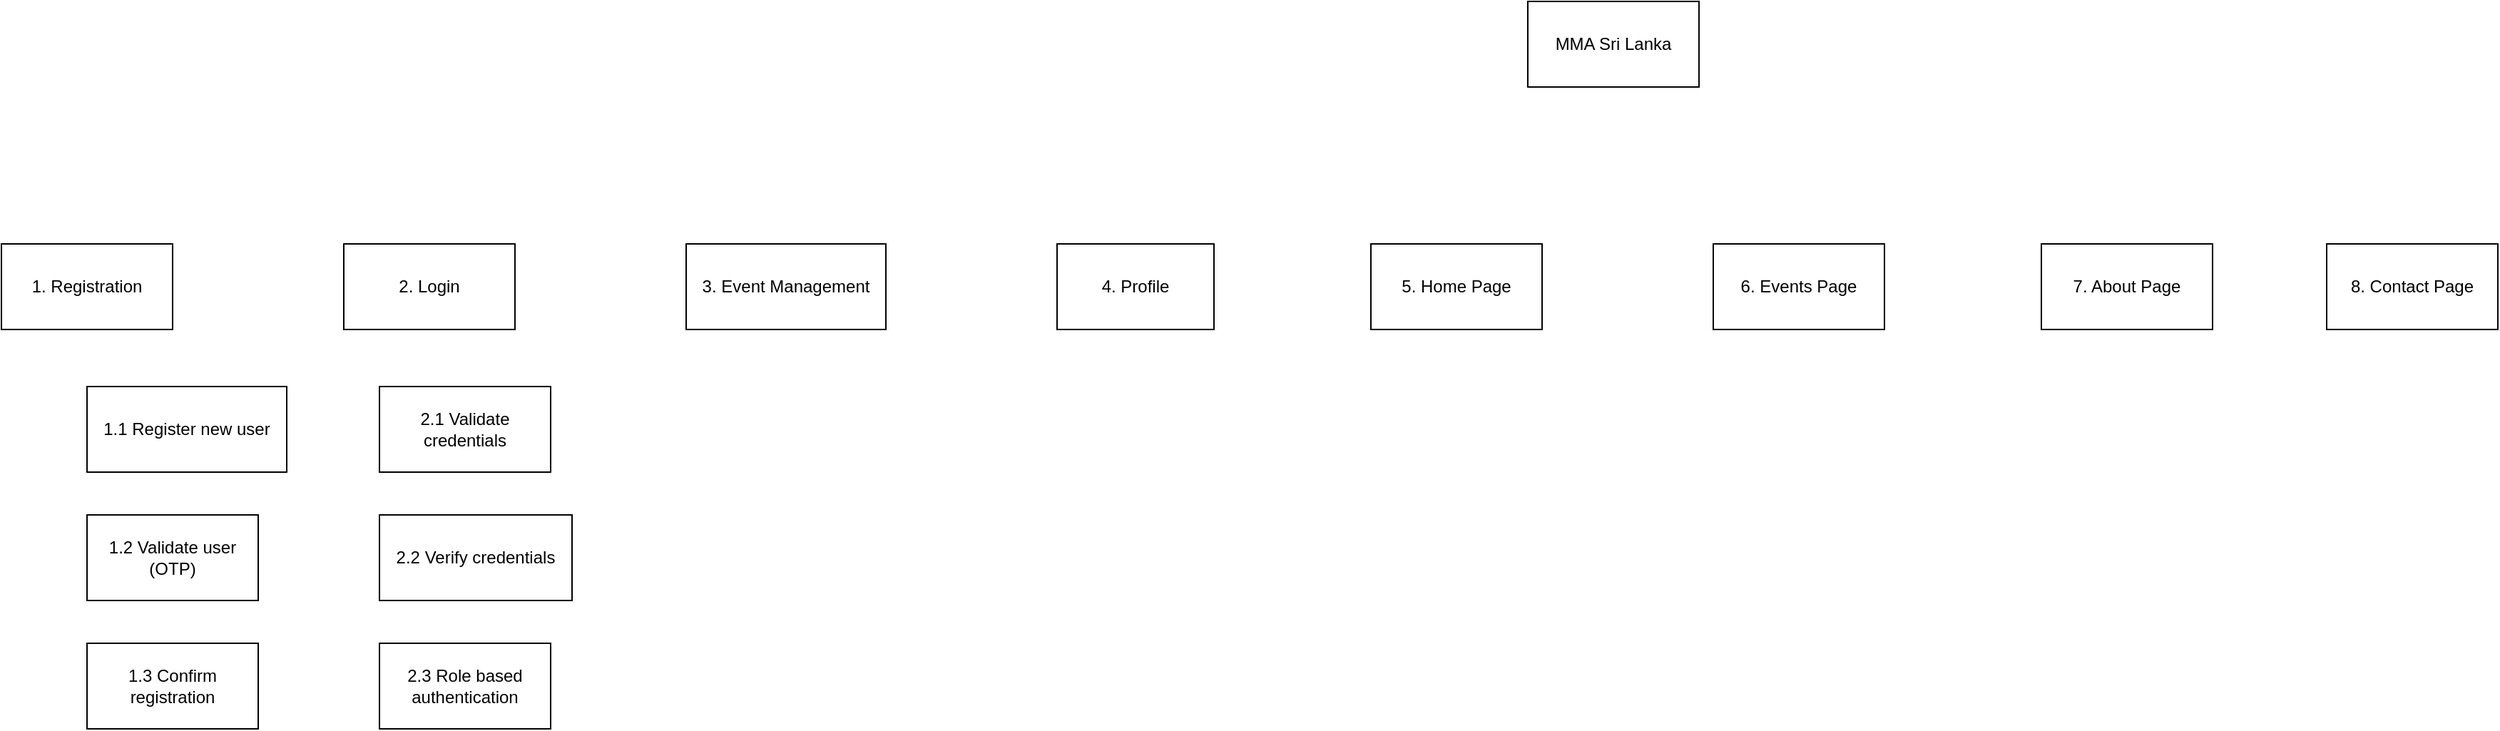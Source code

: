 <mxfile version="28.1.2">
  <diagram name="Page-1" id="4XCOkrREE6T9JBMiZgMP">
    <mxGraphModel dx="1111" dy="1780" grid="1" gridSize="10" guides="1" tooltips="1" connect="1" arrows="1" fold="1" page="1" pageScale="1" pageWidth="850" pageHeight="1100" math="0" shadow="0">
      <root>
        <mxCell id="0" />
        <mxCell id="1" parent="0" />
        <mxCell id="5IF1ZIwpe9jYq8gnFkuq-1" value="MMA Sri Lanka" style="rounded=0;whiteSpace=wrap;html=1;" parent="1" vertex="1">
          <mxGeometry x="1110" y="-10" width="120" height="60" as="geometry" />
        </mxCell>
        <mxCell id="5IF1ZIwpe9jYq8gnFkuq-2" value="1. Registration" style="rounded=0;whiteSpace=wrap;html=1;" parent="1" vertex="1">
          <mxGeometry x="40" y="160" width="120" height="60" as="geometry" />
        </mxCell>
        <mxCell id="5IF1ZIwpe9jYq8gnFkuq-3" value="2. Login" style="rounded=0;whiteSpace=wrap;html=1;" parent="1" vertex="1">
          <mxGeometry x="280" y="160" width="120" height="60" as="geometry" />
        </mxCell>
        <mxCell id="5IF1ZIwpe9jYq8gnFkuq-4" value="3. Event Management" style="rounded=0;whiteSpace=wrap;html=1;" parent="1" vertex="1">
          <mxGeometry x="520" y="160" width="140" height="60" as="geometry" />
        </mxCell>
        <mxCell id="5IF1ZIwpe9jYq8gnFkuq-5" value="4. Profile" style="rounded=0;whiteSpace=wrap;html=1;" parent="1" vertex="1">
          <mxGeometry x="780" y="160" width="110" height="60" as="geometry" />
        </mxCell>
        <mxCell id="kDNrH8pa0huW1Xx7Rnd4-1" value="5. Home Page" style="rounded=0;whiteSpace=wrap;html=1;" vertex="1" parent="1">
          <mxGeometry x="1000" y="160" width="120" height="60" as="geometry" />
        </mxCell>
        <mxCell id="kDNrH8pa0huW1Xx7Rnd4-2" value="6. Events Page" style="rounded=0;whiteSpace=wrap;html=1;" vertex="1" parent="1">
          <mxGeometry x="1240" y="160" width="120" height="60" as="geometry" />
        </mxCell>
        <mxCell id="kDNrH8pa0huW1Xx7Rnd4-3" value="8. Contact Page" style="rounded=0;whiteSpace=wrap;html=1;" vertex="1" parent="1">
          <mxGeometry x="1670" y="160" width="120" height="60" as="geometry" />
        </mxCell>
        <mxCell id="kDNrH8pa0huW1Xx7Rnd4-4" value="7. About Page" style="rounded=0;whiteSpace=wrap;html=1;" vertex="1" parent="1">
          <mxGeometry x="1470" y="160" width="120" height="60" as="geometry" />
        </mxCell>
        <mxCell id="kDNrH8pa0huW1Xx7Rnd4-6" value="1.1 Register new user" style="rounded=0;whiteSpace=wrap;html=1;fontStyle=0" vertex="1" parent="1">
          <mxGeometry x="100" y="260" width="140" height="60" as="geometry" />
        </mxCell>
        <mxCell id="kDNrH8pa0huW1Xx7Rnd4-7" value="1.2 Validate user (OTP)" style="rounded=0;whiteSpace=wrap;html=1;fontStyle=0" vertex="1" parent="1">
          <mxGeometry x="100" y="350" width="120" height="60" as="geometry" />
        </mxCell>
        <mxCell id="kDNrH8pa0huW1Xx7Rnd4-8" value="1.3 Confirm registration" style="rounded=0;whiteSpace=wrap;html=1;fontStyle=0" vertex="1" parent="1">
          <mxGeometry x="100" y="440" width="120" height="60" as="geometry" />
        </mxCell>
        <mxCell id="kDNrH8pa0huW1Xx7Rnd4-9" value="2.3 Role based authentication" style="rounded=0;whiteSpace=wrap;html=1;" vertex="1" parent="1">
          <mxGeometry x="305" y="440" width="120" height="60" as="geometry" />
        </mxCell>
        <mxCell id="kDNrH8pa0huW1Xx7Rnd4-10" value="2.1 Validate credentials" style="rounded=0;whiteSpace=wrap;html=1;" vertex="1" parent="1">
          <mxGeometry x="305" y="260" width="120" height="60" as="geometry" />
        </mxCell>
        <mxCell id="kDNrH8pa0huW1Xx7Rnd4-11" value="2.2 Verify credentials" style="rounded=0;whiteSpace=wrap;html=1;" vertex="1" parent="1">
          <mxGeometry x="305" y="350" width="135" height="60" as="geometry" />
        </mxCell>
      </root>
    </mxGraphModel>
  </diagram>
</mxfile>
